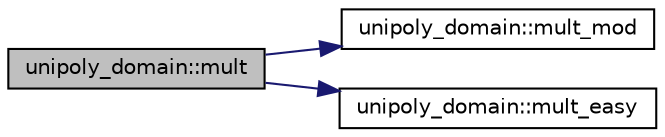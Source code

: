 digraph "unipoly_domain::mult"
{
  edge [fontname="Helvetica",fontsize="10",labelfontname="Helvetica",labelfontsize="10"];
  node [fontname="Helvetica",fontsize="10",shape=record];
  rankdir="LR";
  Node475 [label="unipoly_domain::mult",height=0.2,width=0.4,color="black", fillcolor="grey75", style="filled", fontcolor="black"];
  Node475 -> Node476 [color="midnightblue",fontsize="10",style="solid",fontname="Helvetica"];
  Node476 [label="unipoly_domain::mult_mod",height=0.2,width=0.4,color="black", fillcolor="white", style="filled",URL="$da/d3c/classunipoly__domain.html#a628113bead6a494ce25e7bac8d989c75"];
  Node475 -> Node477 [color="midnightblue",fontsize="10",style="solid",fontname="Helvetica"];
  Node477 [label="unipoly_domain::mult_easy",height=0.2,width=0.4,color="black", fillcolor="white", style="filled",URL="$da/d3c/classunipoly__domain.html#a99f9557c655bdee8976512e0444b502a"];
}
